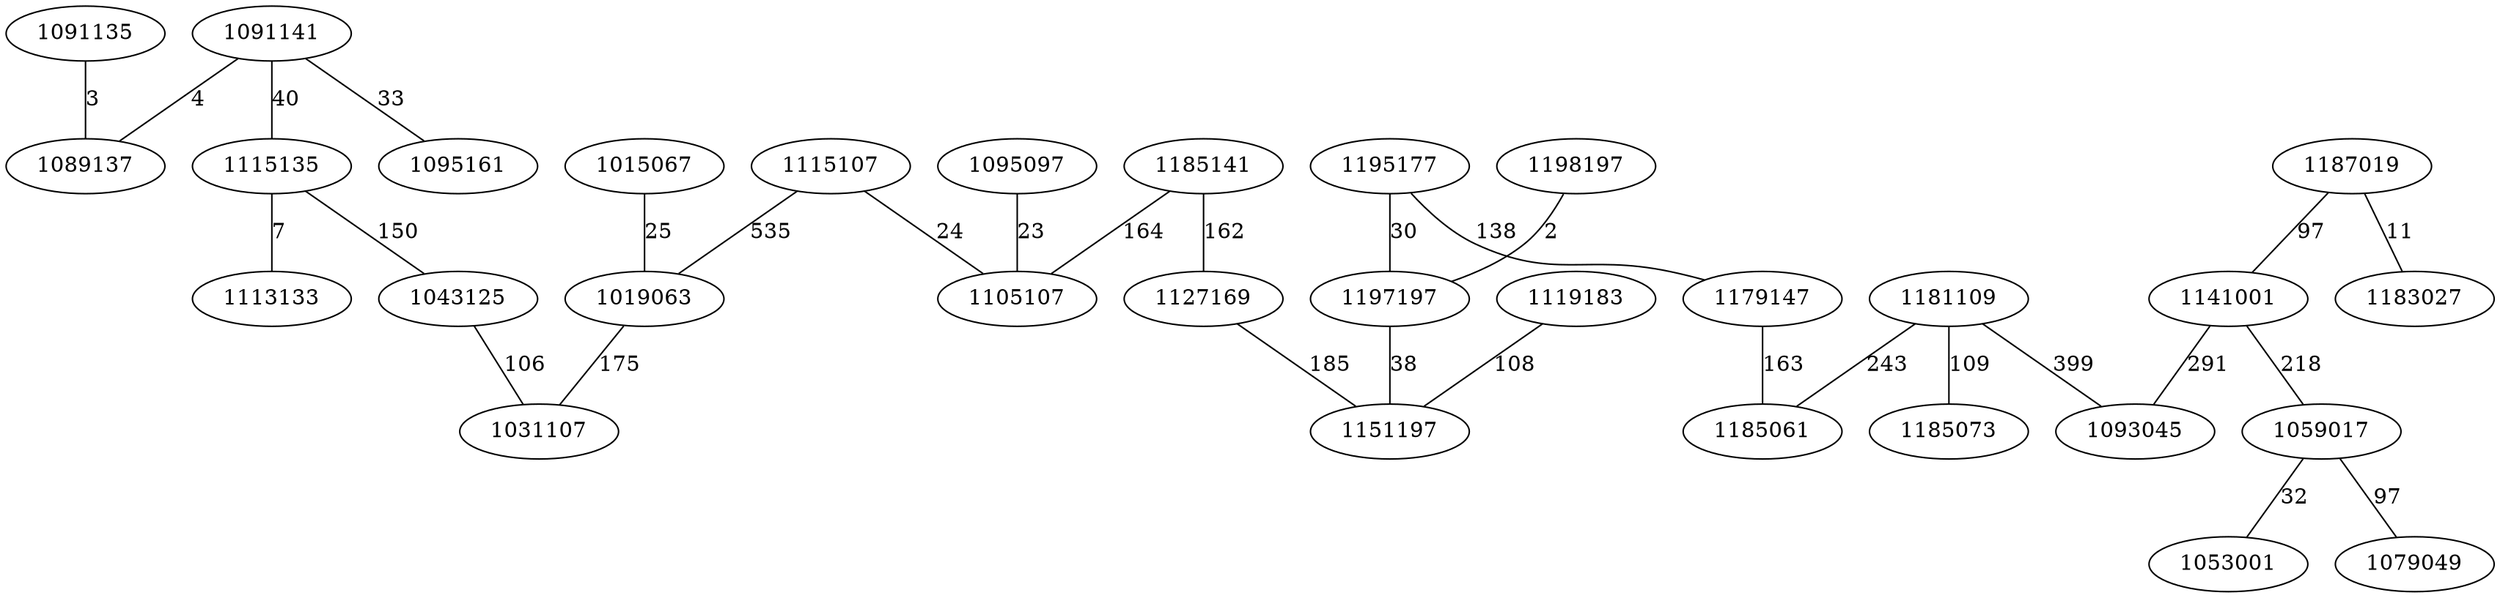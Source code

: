graph chemin {

	1091135 -- 1089137 [label=3]
	1187019 -- 1141001 [label=97]
	1187019 -- 1183027 [label=11]
	1195177 -- 1179147 [label=138]
	1195177 -- 1197197 [label=30]
	1141001 -- 1093045 [label=291]
	1141001 -- 1059017 [label=218]
	1091141 -- 1095161 [label=33]
	1091141 -- 1089137 [label=4]
	1091141 -- 1115135 [label=40]
	1095097 -- 1105107 [label=23]
	1115135 -- 1113133 [label=7]
	1115135 -- 1043125 [label=150]
	1015067 -- 1019063 [label=25]
	1181109 -- 1185073 [label=109]
	1181109 -- 1093045 [label=399]
	1181109 -- 1185061 [label=243]
	1115107 -- 1019063 [label=535]
	1115107 -- 1105107 [label=24]
	1059017 -- 1053001 [label=32]
	1059017 -- 1079049 [label=97]
	1179147 -- 1185061 [label=163]
	1185141 -- 1127169 [label=162]
	1185141 -- 1105107 [label=164]
	1043125 -- 1031107 [label=106]
	1127169 -- 1151197 [label=185]
	1198197 -- 1197197 [label=2]
	1197197 -- 1151197 [label=38]
	1019063 -- 1031107 [label=175]
	1119183 -- 1151197 [label=108]

}
